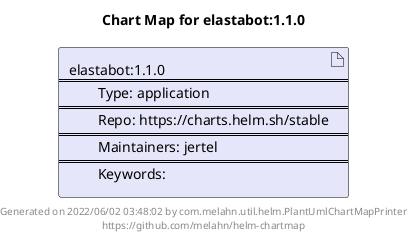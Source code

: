 @startuml
skinparam linetype ortho
skinparam backgroundColor white
skinparam usecaseBorderColor black
skinparam usecaseArrowColor LightSlateGray
skinparam artifactBorderColor black
skinparam artifactArrowColor LightSlateGray

title Chart Map for elastabot:1.1.0

'There is one referenced Helm Chart
artifact "elastabot:1.1.0\n====\n\tType: application\n====\n\tRepo: https://charts.helm.sh/stable\n====\n\tMaintainers: jertel\n====\n\tKeywords: " as elastabot_1_1_0 #Lavender

'There are 0 referenced Docker Images

'Chart Dependencies

center footer Generated on 2022/06/02 03:48:02 by com.melahn.util.helm.PlantUmlChartMapPrinter\nhttps://github.com/melahn/helm-chartmap
@enduml
